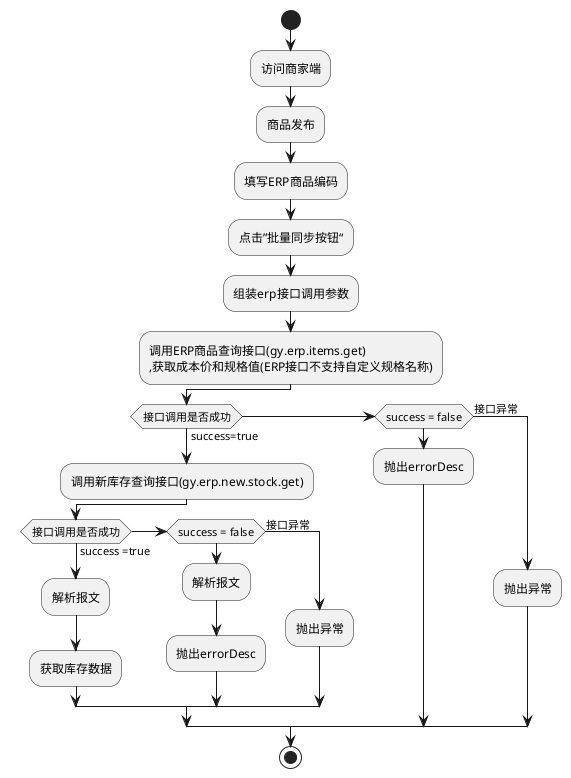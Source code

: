 @startuml
start
:访问商家端;
:商品发布;
:填写ERP商品编码;
:点击”批量同步按钮“;
:组装erp接口调用参数;
:调用ERP商品查询接口(gy.erp.items.get)
,获取成本价和规格值(ERP接口不支持自定义规格名称);
    if (接口调用是否成功) then (success=true)
         :调用新库存查询接口(gy.erp.new.stock.get);
       if(接口调用是否成功) then (success =true)
         :解析报文;
         :获取库存数据;
       elseif (success = false)
         :解析报文;
         :抛出errorDesc;
       else (接口异常)
         :抛出异常;
       endif;
    elseif (success = false)
       :抛出errorDesc;
    else (接口异常)
       :抛出异常;
    endif;
stop;
@enduml
